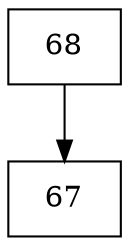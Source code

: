 digraph G {
  node [shape=record];
  node0 [label="{68}"];
  node0 -> node1;
  node1 [label="{67}"];
}
